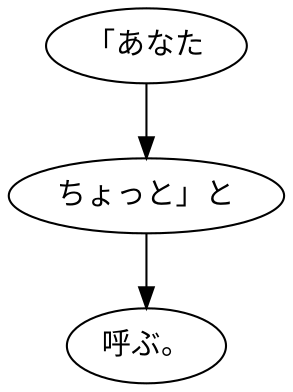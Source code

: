 digraph graph1349 {
	node0 [label="「あなた"];
	node1 [label="ちょっと」と"];
	node2 [label="呼ぶ。"];
	node0 -> node1;
	node1 -> node2;
}
